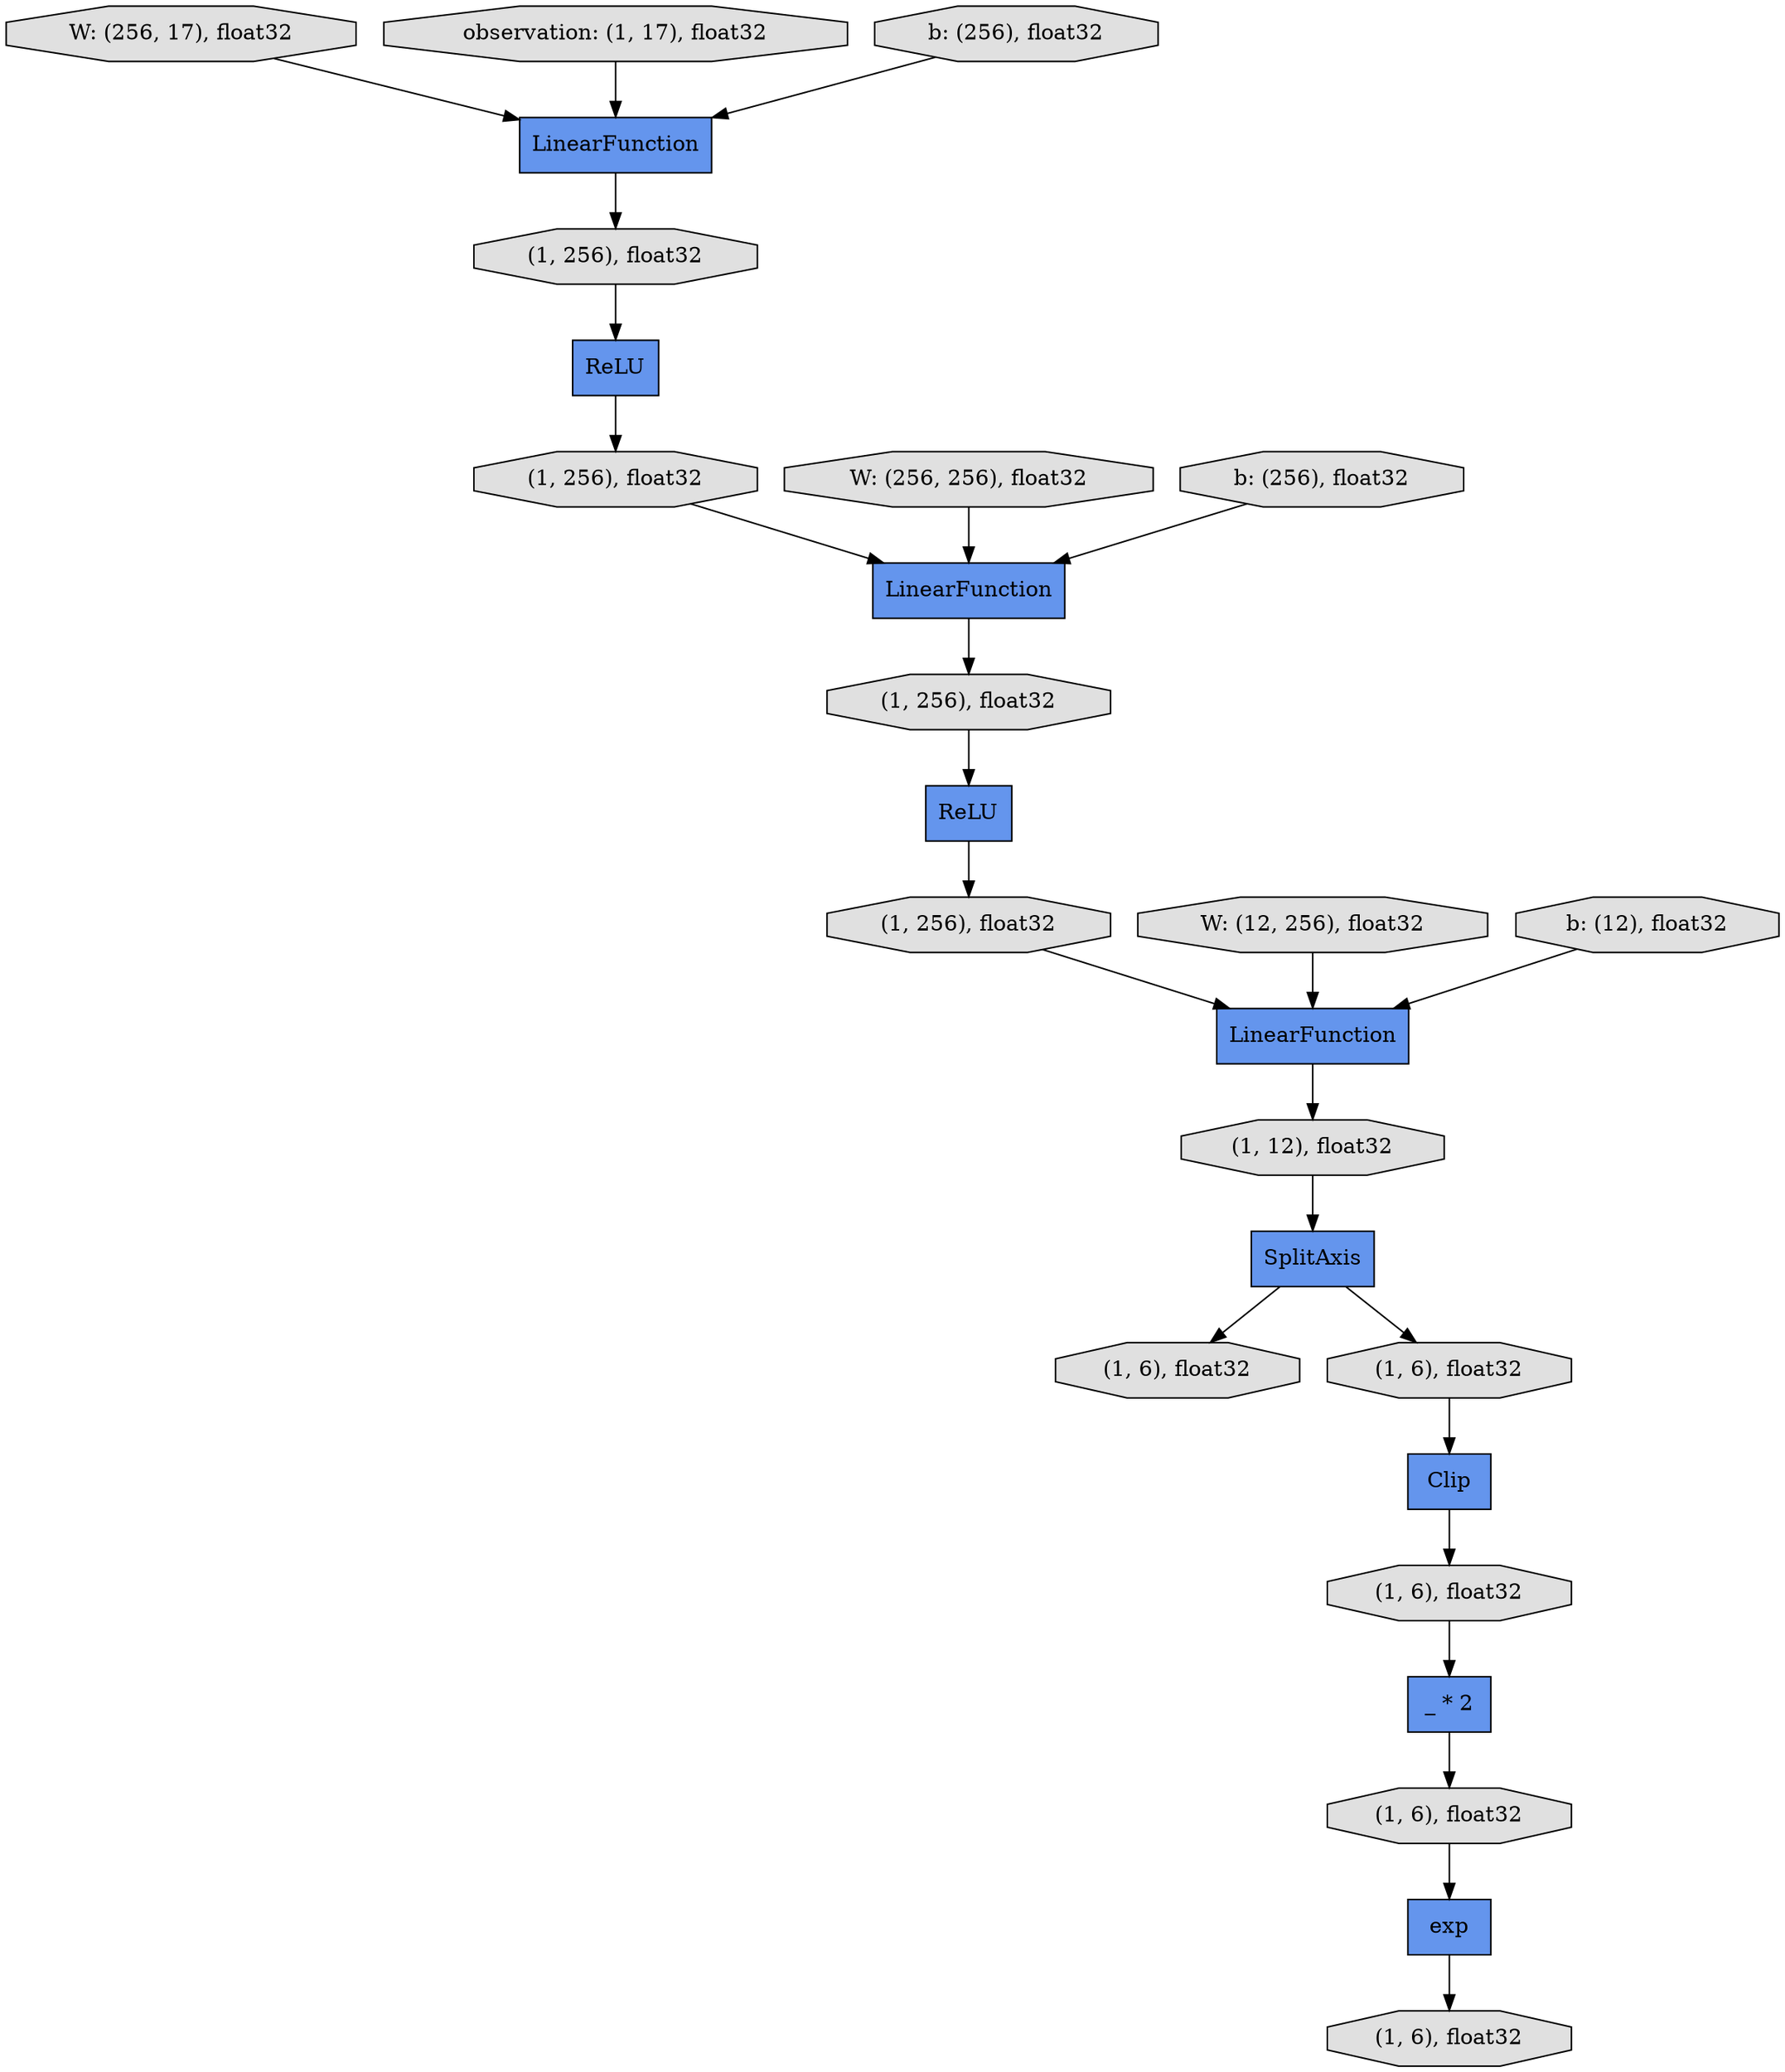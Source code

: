 digraph graphname{rankdir=TB;4447287336 [label="W: (256, 17), float32",shape="octagon",fillcolor="#E0E0E0",style="filled"];69108004960 [label="observation: (1, 17), float32",shape="octagon",fillcolor="#E0E0E0",style="filled"];34591944944 [label="(1, 6), float32",shape="octagon",fillcolor="#E0E0E0",style="filled"];34592174488 [label="(1, 6), float32",shape="octagon",fillcolor="#E0E0E0",style="filled"];69100915176 [label="b: (256), float32",shape="octagon",fillcolor="#E0E0E0",style="filled"];69108064832 [label="(1, 6), float32",shape="octagon",fillcolor="#E0E0E0",style="filled"];69108005464 [label="LinearFunction",shape="record",fillcolor="#6495ED",style="filled"];69108005520 [label="ReLU",shape="record",fillcolor="#6495ED",style="filled"];69100915456 [label="W: (256, 256), float32",shape="octagon",fillcolor="#E0E0E0",style="filled"];69108065056 [label="(1, 6), float32",shape="octagon",fillcolor="#E0E0E0",style="filled"];69108005688 [label="(1, 256), float32",shape="octagon",fillcolor="#E0E0E0",style="filled"];69108065112 [label="exp",shape="record",fillcolor="#6495ED",style="filled"];69100915680 [label="b: (256), float32",shape="octagon",fillcolor="#E0E0E0",style="filled"];69108005856 [label="ReLU",shape="record",fillcolor="#6495ED",style="filled"];69108065280 [label="(1, 6), float32",shape="octagon",fillcolor="#E0E0E0",style="filled"];69108005968 [label="(1, 256), float32",shape="octagon",fillcolor="#E0E0E0",style="filled"];69108006080 [label="LinearFunction",shape="record",fillcolor="#6495ED",style="filled"];69100915960 [label="W: (12, 256), float32",shape="octagon",fillcolor="#E0E0E0",style="filled"];34600705384 [label="_ * 2",shape="record",fillcolor="#6495ED",style="filled"];69108006304 [label="(1, 256), float32",shape="octagon",fillcolor="#E0E0E0",style="filled"];69100916184 [label="b: (12), float32",shape="octagon",fillcolor="#E0E0E0",style="filled"];69108006360 [label="SplitAxis",shape="record",fillcolor="#6495ED",style="filled"];69108006472 [label="(1, 256), float32",shape="octagon",fillcolor="#E0E0E0",style="filled"];4301678240 [label="Clip",shape="record",fillcolor="#6495ED",style="filled"];69108006640 [label="LinearFunction",shape="record",fillcolor="#6495ED",style="filled"];69108006864 [label="(1, 12), float32",shape="octagon",fillcolor="#E0E0E0",style="filled"];34592174488 -> 4301678240;4301678240 -> 69108064832;69108006864 -> 69108006360;69108006640 -> 69108006864;69100915176 -> 69108005464;69108005856 -> 69108006472;69108006360 -> 34592174488;69108065056 -> 69108065112;69108006360 -> 34591944944;69100915960 -> 69108006640;69108065112 -> 69108065280;69108006472 -> 69108006640;69108005968 -> 69108006080;69100916184 -> 69108006640;69108004960 -> 69108005464;69100915456 -> 69108006080;69108005464 -> 69108005688;34600705384 -> 69108065056;69108005520 -> 69108005968;69100915680 -> 69108006080;69108005688 -> 69108005520;69108006080 -> 69108006304;69108006304 -> 69108005856;69108064832 -> 34600705384;4447287336 -> 69108005464;}